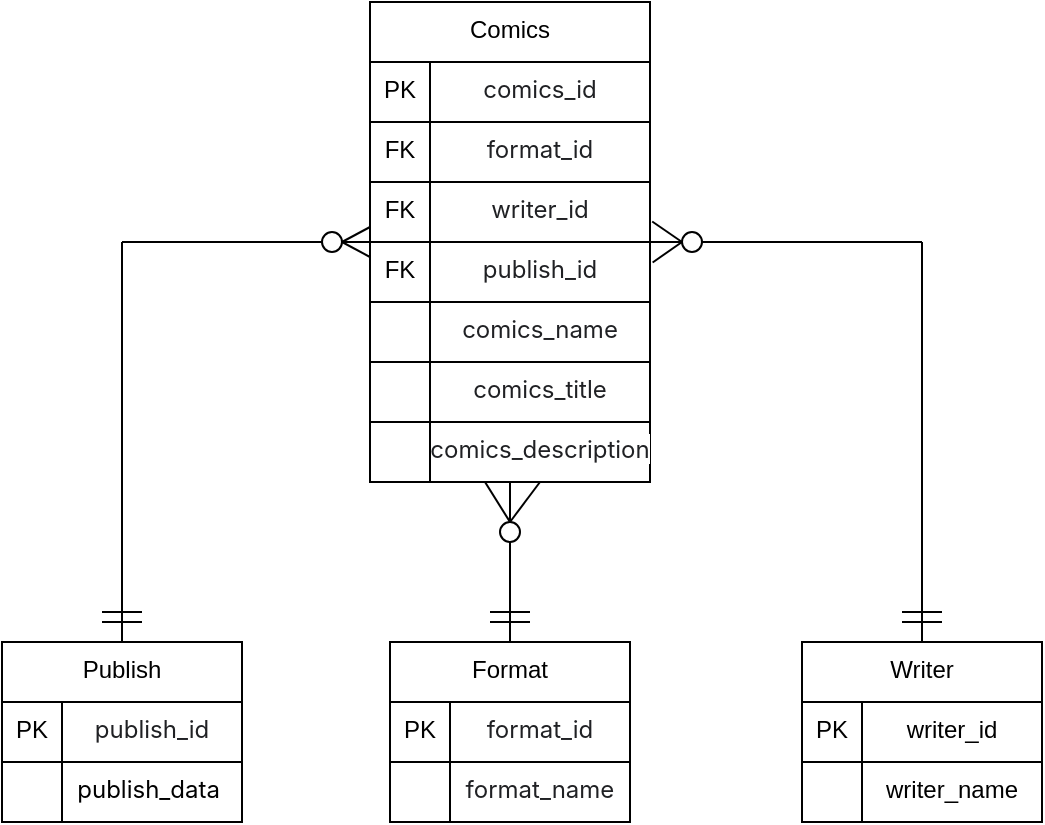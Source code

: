 <mxfile version="15.7.3" type="device"><diagram id="6EI6MRmNyJUNOscEm1-i" name="Page-1"><mxGraphModel dx="593" dy="331" grid="1" gridSize="10" guides="1" tooltips="1" connect="1" arrows="1" fold="1" page="1" pageScale="1" pageWidth="827" pageHeight="1169" math="0" shadow="0"><root><mxCell id="0"/><mxCell id="1" parent="0"/><mxCell id="M6v2nTvdoYtf9DiEYYjy-13" value="" style="rounded=0;whiteSpace=wrap;html=1;" vertex="1" parent="1"><mxGeometry x="560" y="360" width="120" height="90" as="geometry"/></mxCell><mxCell id="M6v2nTvdoYtf9DiEYYjy-10" value="Writer" style="text;whiteSpace=wrap;html=1;strokeColor=default;align=center;" vertex="1" parent="1"><mxGeometry x="560" y="360" width="120" height="30" as="geometry"/></mxCell><mxCell id="M6v2nTvdoYtf9DiEYYjy-15" value="writer_id" style="text;whiteSpace=wrap;html=1;strokeColor=default;align=center;" vertex="1" parent="1"><mxGeometry x="590" y="390" width="90" height="30" as="geometry"/></mxCell><mxCell id="M6v2nTvdoYtf9DiEYYjy-16" value="writer_name" style="text;whiteSpace=wrap;html=1;strokeColor=default;align=center;" vertex="1" parent="1"><mxGeometry x="590" y="420" width="90" height="30" as="geometry"/></mxCell><mxCell id="M6v2nTvdoYtf9DiEYYjy-17" value="PK" style="text;whiteSpace=wrap;html=1;strokeColor=default;align=center;" vertex="1" parent="1"><mxGeometry x="560" y="390" width="30" height="30" as="geometry"/></mxCell><mxCell id="M6v2nTvdoYtf9DiEYYjy-19" value="" style="rounded=0;whiteSpace=wrap;html=1;" vertex="1" parent="1"><mxGeometry x="160" y="360" width="120" height="90" as="geometry"/></mxCell><mxCell id="M6v2nTvdoYtf9DiEYYjy-20" value="Publish" style="text;whiteSpace=wrap;html=1;strokeColor=default;align=center;" vertex="1" parent="1"><mxGeometry x="160" y="360" width="120" height="30" as="geometry"/></mxCell><mxCell id="M6v2nTvdoYtf9DiEYYjy-21" value="&lt;span style=&quot;color: rgb(32 , 33 , 36) ; font-family: &amp;#34;inter&amp;#34; , sans-serif ; text-align: left ; background-color: rgb(255 , 255 , 255)&quot;&gt;publish_id&lt;/span&gt;" style="text;whiteSpace=wrap;html=1;strokeColor=default;align=center;" vertex="1" parent="1"><mxGeometry x="190" y="390" width="90" height="30" as="geometry"/></mxCell><mxCell id="M6v2nTvdoYtf9DiEYYjy-22" value="&lt;span style=&quot;font-family: &amp;#34;inter&amp;#34; , sans-serif ; text-align: left ; background-color: rgb(255 , 255 , 255)&quot;&gt;publish_data&amp;nbsp;&lt;/span&gt;" style="text;whiteSpace=wrap;html=1;strokeColor=default;align=center;" vertex="1" parent="1"><mxGeometry x="190" y="420" width="90" height="30" as="geometry"/></mxCell><mxCell id="M6v2nTvdoYtf9DiEYYjy-23" value="PK" style="text;whiteSpace=wrap;html=1;strokeColor=default;align=center;" vertex="1" parent="1"><mxGeometry x="160" y="390" width="30" height="30" as="geometry"/></mxCell><mxCell id="M6v2nTvdoYtf9DiEYYjy-24" value="" style="rounded=0;whiteSpace=wrap;html=1;" vertex="1" parent="1"><mxGeometry x="354" y="360" width="120" height="90" as="geometry"/></mxCell><mxCell id="M6v2nTvdoYtf9DiEYYjy-25" value="Format" style="text;whiteSpace=wrap;html=1;strokeColor=default;align=center;" vertex="1" parent="1"><mxGeometry x="354" y="360" width="120" height="30" as="geometry"/></mxCell><mxCell id="M6v2nTvdoYtf9DiEYYjy-26" value="&lt;span style=&quot;color: rgb(32 , 33 , 36) ; font-family: &amp;#34;inter&amp;#34; , sans-serif ; text-align: left ; background-color: rgb(255 , 255 , 255)&quot;&gt;format_id&lt;/span&gt;" style="text;whiteSpace=wrap;html=1;strokeColor=default;align=center;" vertex="1" parent="1"><mxGeometry x="384" y="390" width="90" height="30" as="geometry"/></mxCell><mxCell id="M6v2nTvdoYtf9DiEYYjy-27" value="&lt;span style=&quot;color: rgb(32 , 33 , 36) ; font-family: &amp;#34;inter&amp;#34; , sans-serif ; text-align: left ; background-color: rgb(255 , 255 , 255)&quot;&gt;format_name&lt;/span&gt;" style="text;whiteSpace=wrap;html=1;strokeColor=default;align=center;" vertex="1" parent="1"><mxGeometry x="384" y="420" width="90" height="30" as="geometry"/></mxCell><mxCell id="M6v2nTvdoYtf9DiEYYjy-28" value="PK" style="text;whiteSpace=wrap;html=1;strokeColor=default;align=center;" vertex="1" parent="1"><mxGeometry x="354" y="390" width="30" height="30" as="geometry"/></mxCell><mxCell id="M6v2nTvdoYtf9DiEYYjy-29" value="" style="rounded=0;whiteSpace=wrap;html=1;" vertex="1" parent="1"><mxGeometry x="344" y="40" width="140" height="240" as="geometry"/></mxCell><mxCell id="M6v2nTvdoYtf9DiEYYjy-30" value="Comics" style="text;whiteSpace=wrap;html=1;strokeColor=default;align=center;" vertex="1" parent="1"><mxGeometry x="344" y="40" width="140" height="30" as="geometry"/></mxCell><mxCell id="M6v2nTvdoYtf9DiEYYjy-31" value="&lt;span style=&quot;color: rgb(32 , 33 , 36) ; font-family: &amp;#34;inter&amp;#34; , sans-serif ; text-align: left ; background-color: rgb(255 , 255 , 255)&quot;&gt;comics_id&lt;/span&gt;" style="text;whiteSpace=wrap;html=1;strokeColor=default;align=center;" vertex="1" parent="1"><mxGeometry x="374" y="70" width="110" height="30" as="geometry"/></mxCell><mxCell id="M6v2nTvdoYtf9DiEYYjy-32" value="&lt;span style=&quot;color: rgb(32 , 33 , 36) ; font-family: &amp;#34;inter&amp;#34; , sans-serif ; text-align: left ; background-color: rgb(255 , 255 , 255)&quot;&gt;format_id&lt;/span&gt;" style="text;whiteSpace=wrap;html=1;strokeColor=default;align=center;" vertex="1" parent="1"><mxGeometry x="374" y="100" width="110" height="30" as="geometry"/></mxCell><mxCell id="M6v2nTvdoYtf9DiEYYjy-33" value="PK" style="text;whiteSpace=wrap;html=1;strokeColor=default;align=center;" vertex="1" parent="1"><mxGeometry x="344" y="70" width="30" height="30" as="geometry"/></mxCell><mxCell id="M6v2nTvdoYtf9DiEYYjy-34" value="FK" style="text;whiteSpace=wrap;html=1;strokeColor=default;align=center;" vertex="1" parent="1"><mxGeometry x="344" y="100" width="30" height="30" as="geometry"/></mxCell><mxCell id="M6v2nTvdoYtf9DiEYYjy-35" value="&lt;span style=&quot;color: rgb(32 , 33 , 36) ; font-family: &amp;#34;inter&amp;#34; , sans-serif ; text-align: left ; background-color: rgb(255 , 255 , 255)&quot;&gt;writer_id&lt;/span&gt;" style="text;whiteSpace=wrap;html=1;strokeColor=default;align=center;" vertex="1" parent="1"><mxGeometry x="374" y="130" width="110" height="30" as="geometry"/></mxCell><mxCell id="M6v2nTvdoYtf9DiEYYjy-36" value="FK" style="text;whiteSpace=wrap;html=1;strokeColor=default;align=center;" vertex="1" parent="1"><mxGeometry x="344" y="130" width="30" height="30" as="geometry"/></mxCell><mxCell id="M6v2nTvdoYtf9DiEYYjy-37" value="&lt;span style=&quot;color: rgb(32 , 33 , 36) ; font-family: &amp;#34;inter&amp;#34; , sans-serif ; text-align: left ; background-color: rgb(255 , 255 , 255)&quot;&gt;publish_id&lt;/span&gt;" style="text;whiteSpace=wrap;html=1;strokeColor=default;align=center;" vertex="1" parent="1"><mxGeometry x="374" y="160" width="110" height="30" as="geometry"/></mxCell><mxCell id="M6v2nTvdoYtf9DiEYYjy-38" value="FK" style="text;whiteSpace=wrap;html=1;strokeColor=default;align=center;" vertex="1" parent="1"><mxGeometry x="344" y="160" width="30" height="30" as="geometry"/></mxCell><mxCell id="M6v2nTvdoYtf9DiEYYjy-39" value="&lt;span style=&quot;color: rgb(32 , 33 , 36) ; font-family: &amp;#34;inter&amp;#34; , sans-serif ; text-align: left ; background-color: rgb(255 , 255 , 255)&quot;&gt;comics_name&lt;/span&gt;" style="text;whiteSpace=wrap;html=1;strokeColor=default;align=center;" vertex="1" parent="1"><mxGeometry x="374" y="190" width="110" height="30" as="geometry"/></mxCell><mxCell id="M6v2nTvdoYtf9DiEYYjy-40" value="" style="text;whiteSpace=wrap;html=1;strokeColor=default;align=center;" vertex="1" parent="1"><mxGeometry x="344" y="190" width="30" height="30" as="geometry"/></mxCell><mxCell id="M6v2nTvdoYtf9DiEYYjy-41" value="&lt;span style=&quot;color: rgb(32 , 33 , 36) ; font-family: &amp;#34;inter&amp;#34; , sans-serif ; text-align: left ; background-color: rgb(255 , 255 , 255)&quot;&gt;comics_title&lt;/span&gt;" style="text;whiteSpace=wrap;html=1;strokeColor=default;align=center;" vertex="1" parent="1"><mxGeometry x="374" y="220" width="110" height="30" as="geometry"/></mxCell><mxCell id="M6v2nTvdoYtf9DiEYYjy-42" value="" style="text;whiteSpace=wrap;html=1;strokeColor=default;align=center;" vertex="1" parent="1"><mxGeometry x="344" y="220" width="30" height="30" as="geometry"/></mxCell><mxCell id="M6v2nTvdoYtf9DiEYYjy-46" value="" style="text;whiteSpace=wrap;html=1;strokeColor=default;align=center;" vertex="1" parent="1"><mxGeometry x="344" y="220" width="30" height="30" as="geometry"/></mxCell><mxCell id="M6v2nTvdoYtf9DiEYYjy-47" value="&lt;span style=&quot;color: rgb(32 , 33 , 36) ; font-family: &amp;#34;inter&amp;#34; , sans-serif ; text-align: left ; background-color: rgb(255 , 255 , 255)&quot;&gt;comics_description&lt;/span&gt;" style="text;whiteSpace=wrap;html=1;strokeColor=default;align=center;" vertex="1" parent="1"><mxGeometry x="374" y="250" width="110" height="30" as="geometry"/></mxCell><mxCell id="M6v2nTvdoYtf9DiEYYjy-48" value="" style="text;whiteSpace=wrap;html=1;strokeColor=default;align=center;" vertex="1" parent="1"><mxGeometry x="344" y="250" width="30" height="30" as="geometry"/></mxCell><mxCell id="M6v2nTvdoYtf9DiEYYjy-49" value="" style="endArrow=none;html=1;rounded=0;exitX=0;exitY=0.5;exitDx=0;exitDy=0;startArrow=none;" edge="1" parent="1" source="M6v2nTvdoYtf9DiEYYjy-87"><mxGeometry width="50" height="50" relative="1" as="geometry"><mxPoint x="290" y="30" as="sourcePoint"/><mxPoint x="220" y="160" as="targetPoint"/></mxGeometry></mxCell><mxCell id="M6v2nTvdoYtf9DiEYYjy-50" value="" style="endArrow=none;html=1;rounded=0;entryX=0.5;entryY=0;entryDx=0;entryDy=0;" edge="1" parent="1" target="M6v2nTvdoYtf9DiEYYjy-20"><mxGeometry width="50" height="50" relative="1" as="geometry"><mxPoint x="220" y="160" as="sourcePoint"/><mxPoint x="440" y="270" as="targetPoint"/></mxGeometry></mxCell><mxCell id="M6v2nTvdoYtf9DiEYYjy-51" value="" style="endArrow=none;html=1;rounded=0;entryX=0.5;entryY=0;entryDx=0;entryDy=0;startArrow=none;" edge="1" parent="1" source="M6v2nTvdoYtf9DiEYYjy-91" target="M6v2nTvdoYtf9DiEYYjy-25"><mxGeometry width="50" height="50" relative="1" as="geometry"><mxPoint x="414" y="280" as="sourcePoint"/><mxPoint x="440" y="270" as="targetPoint"/></mxGeometry></mxCell><mxCell id="M6v2nTvdoYtf9DiEYYjy-52" value="" style="endArrow=none;html=1;rounded=0;exitX=0.5;exitY=0;exitDx=0;exitDy=0;startArrow=none;" edge="1" parent="1" source="M6v2nTvdoYtf9DiEYYjy-10"><mxGeometry width="50" height="50" relative="1" as="geometry"><mxPoint x="620" y="330" as="sourcePoint"/><mxPoint x="620" y="160" as="targetPoint"/></mxGeometry></mxCell><mxCell id="M6v2nTvdoYtf9DiEYYjy-53" value="" style="endArrow=none;html=1;rounded=0;entryX=1;entryY=0;entryDx=0;entryDy=0;startArrow=none;" edge="1" parent="1" source="M6v2nTvdoYtf9DiEYYjy-71" target="M6v2nTvdoYtf9DiEYYjy-37"><mxGeometry width="50" height="50" relative="1" as="geometry"><mxPoint x="620" y="160" as="sourcePoint"/><mxPoint x="440" y="270" as="targetPoint"/></mxGeometry></mxCell><mxCell id="M6v2nTvdoYtf9DiEYYjy-64" value="" style="endArrow=none;html=1;rounded=0;" edge="1" parent="1"><mxGeometry width="50" height="50" relative="1" as="geometry"><mxPoint x="630" y="350" as="sourcePoint"/><mxPoint x="610" y="350" as="targetPoint"/></mxGeometry></mxCell><mxCell id="M6v2nTvdoYtf9DiEYYjy-66" value="" style="endArrow=none;html=1;rounded=0;" edge="1" parent="1"><mxGeometry width="50" height="50" relative="1" as="geometry"><mxPoint x="630" y="345" as="sourcePoint"/><mxPoint x="610" y="345" as="targetPoint"/></mxGeometry></mxCell><mxCell id="M6v2nTvdoYtf9DiEYYjy-67" value="" style="endArrow=none;html=1;rounded=0;exitX=1.012;exitY=0.341;exitDx=0;exitDy=0;exitPerimeter=0;" edge="1" parent="1" source="M6v2nTvdoYtf9DiEYYjy-37"><mxGeometry width="50" height="50" relative="1" as="geometry"><mxPoint x="570" y="180" as="sourcePoint"/><mxPoint x="500" y="160" as="targetPoint"/></mxGeometry></mxCell><mxCell id="M6v2nTvdoYtf9DiEYYjy-70" value="" style="endArrow=none;html=1;rounded=0;exitX=1.01;exitY=0.659;exitDx=0;exitDy=0;exitPerimeter=0;" edge="1" parent="1" source="M6v2nTvdoYtf9DiEYYjy-35"><mxGeometry width="50" height="50" relative="1" as="geometry"><mxPoint x="570" y="180" as="sourcePoint"/><mxPoint x="500" y="160" as="targetPoint"/></mxGeometry></mxCell><mxCell id="M6v2nTvdoYtf9DiEYYjy-71" value="" style="ellipse;whiteSpace=wrap;html=1;aspect=fixed;strokeColor=default;align=center;" vertex="1" parent="1"><mxGeometry x="500" y="155" width="10" height="10" as="geometry"/></mxCell><mxCell id="M6v2nTvdoYtf9DiEYYjy-72" value="" style="endArrow=none;html=1;rounded=0;entryX=1;entryY=0.5;entryDx=0;entryDy=0;" edge="1" parent="1" target="M6v2nTvdoYtf9DiEYYjy-71"><mxGeometry width="50" height="50" relative="1" as="geometry"><mxPoint x="620" y="160.0" as="sourcePoint"/><mxPoint x="484" y="160.0" as="targetPoint"/></mxGeometry></mxCell><mxCell id="M6v2nTvdoYtf9DiEYYjy-78" value="" style="group" vertex="1" connectable="0" parent="1"><mxGeometry x="210" y="345" width="20" height="5" as="geometry"/></mxCell><mxCell id="M6v2nTvdoYtf9DiEYYjy-76" value="" style="endArrow=none;html=1;rounded=0;" edge="1" parent="M6v2nTvdoYtf9DiEYYjy-78"><mxGeometry width="50" height="50" relative="1" as="geometry"><mxPoint x="20" y="5" as="sourcePoint"/><mxPoint y="5" as="targetPoint"/></mxGeometry></mxCell><mxCell id="M6v2nTvdoYtf9DiEYYjy-77" value="" style="endArrow=none;html=1;rounded=0;" edge="1" parent="M6v2nTvdoYtf9DiEYYjy-78"><mxGeometry width="50" height="50" relative="1" as="geometry"><mxPoint x="20" as="sourcePoint"/><mxPoint as="targetPoint"/></mxGeometry></mxCell><mxCell id="M6v2nTvdoYtf9DiEYYjy-81" value="" style="endArrow=none;html=1;rounded=0;entryX=0.5;entryY=1;entryDx=0;entryDy=0;" edge="1" parent="1" target="M6v2nTvdoYtf9DiEYYjy-47"><mxGeometry width="50" height="50" relative="1" as="geometry"><mxPoint x="414" y="300" as="sourcePoint"/><mxPoint x="429" y="270" as="targetPoint"/></mxGeometry></mxCell><mxCell id="M6v2nTvdoYtf9DiEYYjy-82" value="" style="endArrow=none;html=1;rounded=0;exitX=0.25;exitY=1;exitDx=0;exitDy=0;" edge="1" parent="1" source="M6v2nTvdoYtf9DiEYYjy-47"><mxGeometry width="50" height="50" relative="1" as="geometry"><mxPoint x="405.5" y="270" as="sourcePoint"/><mxPoint x="414" y="300" as="targetPoint"/></mxGeometry></mxCell><mxCell id="M6v2nTvdoYtf9DiEYYjy-73" value="" style="endArrow=none;html=1;rounded=0;" edge="1" parent="1"><mxGeometry x="404" y="345" width="50" height="50" as="geometry"><mxPoint x="424" y="350" as="sourcePoint"/><mxPoint x="404" y="350" as="targetPoint"/></mxGeometry></mxCell><mxCell id="M6v2nTvdoYtf9DiEYYjy-74" value="" style="endArrow=none;html=1;rounded=0;" edge="1" parent="1"><mxGeometry x="404" y="345" width="50" height="50" as="geometry"><mxPoint x="424" y="345" as="sourcePoint"/><mxPoint x="404" y="345" as="targetPoint"/></mxGeometry></mxCell><mxCell id="M6v2nTvdoYtf9DiEYYjy-84" value="" style="endArrow=none;html=1;rounded=0;entryX=0;entryY=0.75;entryDx=0;entryDy=0;" edge="1" parent="1" target="M6v2nTvdoYtf9DiEYYjy-36"><mxGeometry width="50" height="50" relative="1" as="geometry"><mxPoint x="330" y="160" as="sourcePoint"/><mxPoint x="380" y="110" as="targetPoint"/></mxGeometry></mxCell><mxCell id="M6v2nTvdoYtf9DiEYYjy-85" value="" style="endArrow=none;html=1;rounded=0;entryX=0;entryY=0.25;entryDx=0;entryDy=0;" edge="1" parent="1" target="M6v2nTvdoYtf9DiEYYjy-38"><mxGeometry width="50" height="50" relative="1" as="geometry"><mxPoint x="330" y="160" as="sourcePoint"/><mxPoint x="380" y="110" as="targetPoint"/></mxGeometry></mxCell><mxCell id="M6v2nTvdoYtf9DiEYYjy-87" value="" style="ellipse;whiteSpace=wrap;html=1;aspect=fixed;strokeColor=default;align=center;" vertex="1" parent="1"><mxGeometry x="320" y="155" width="10" height="10" as="geometry"/></mxCell><mxCell id="M6v2nTvdoYtf9DiEYYjy-90" value="" style="endArrow=none;html=1;rounded=0;exitX=0;exitY=1;exitDx=0;exitDy=0;" edge="1" parent="1" source="M6v2nTvdoYtf9DiEYYjy-36" target="M6v2nTvdoYtf9DiEYYjy-87"><mxGeometry width="50" height="50" relative="1" as="geometry"><mxPoint x="344" y="160" as="sourcePoint"/><mxPoint x="220" y="160" as="targetPoint"/></mxGeometry></mxCell><mxCell id="M6v2nTvdoYtf9DiEYYjy-91" value="" style="ellipse;whiteSpace=wrap;html=1;aspect=fixed;strokeColor=default;align=center;" vertex="1" parent="1"><mxGeometry x="409" y="300" width="10" height="10" as="geometry"/></mxCell><mxCell id="M6v2nTvdoYtf9DiEYYjy-92" value="" style="endArrow=none;html=1;rounded=0;entryX=0.5;entryY=0;entryDx=0;entryDy=0;" edge="1" parent="1" target="M6v2nTvdoYtf9DiEYYjy-91"><mxGeometry width="50" height="50" relative="1" as="geometry"><mxPoint x="414" y="280" as="sourcePoint"/><mxPoint x="414" y="360" as="targetPoint"/></mxGeometry></mxCell></root></mxGraphModel></diagram></mxfile>